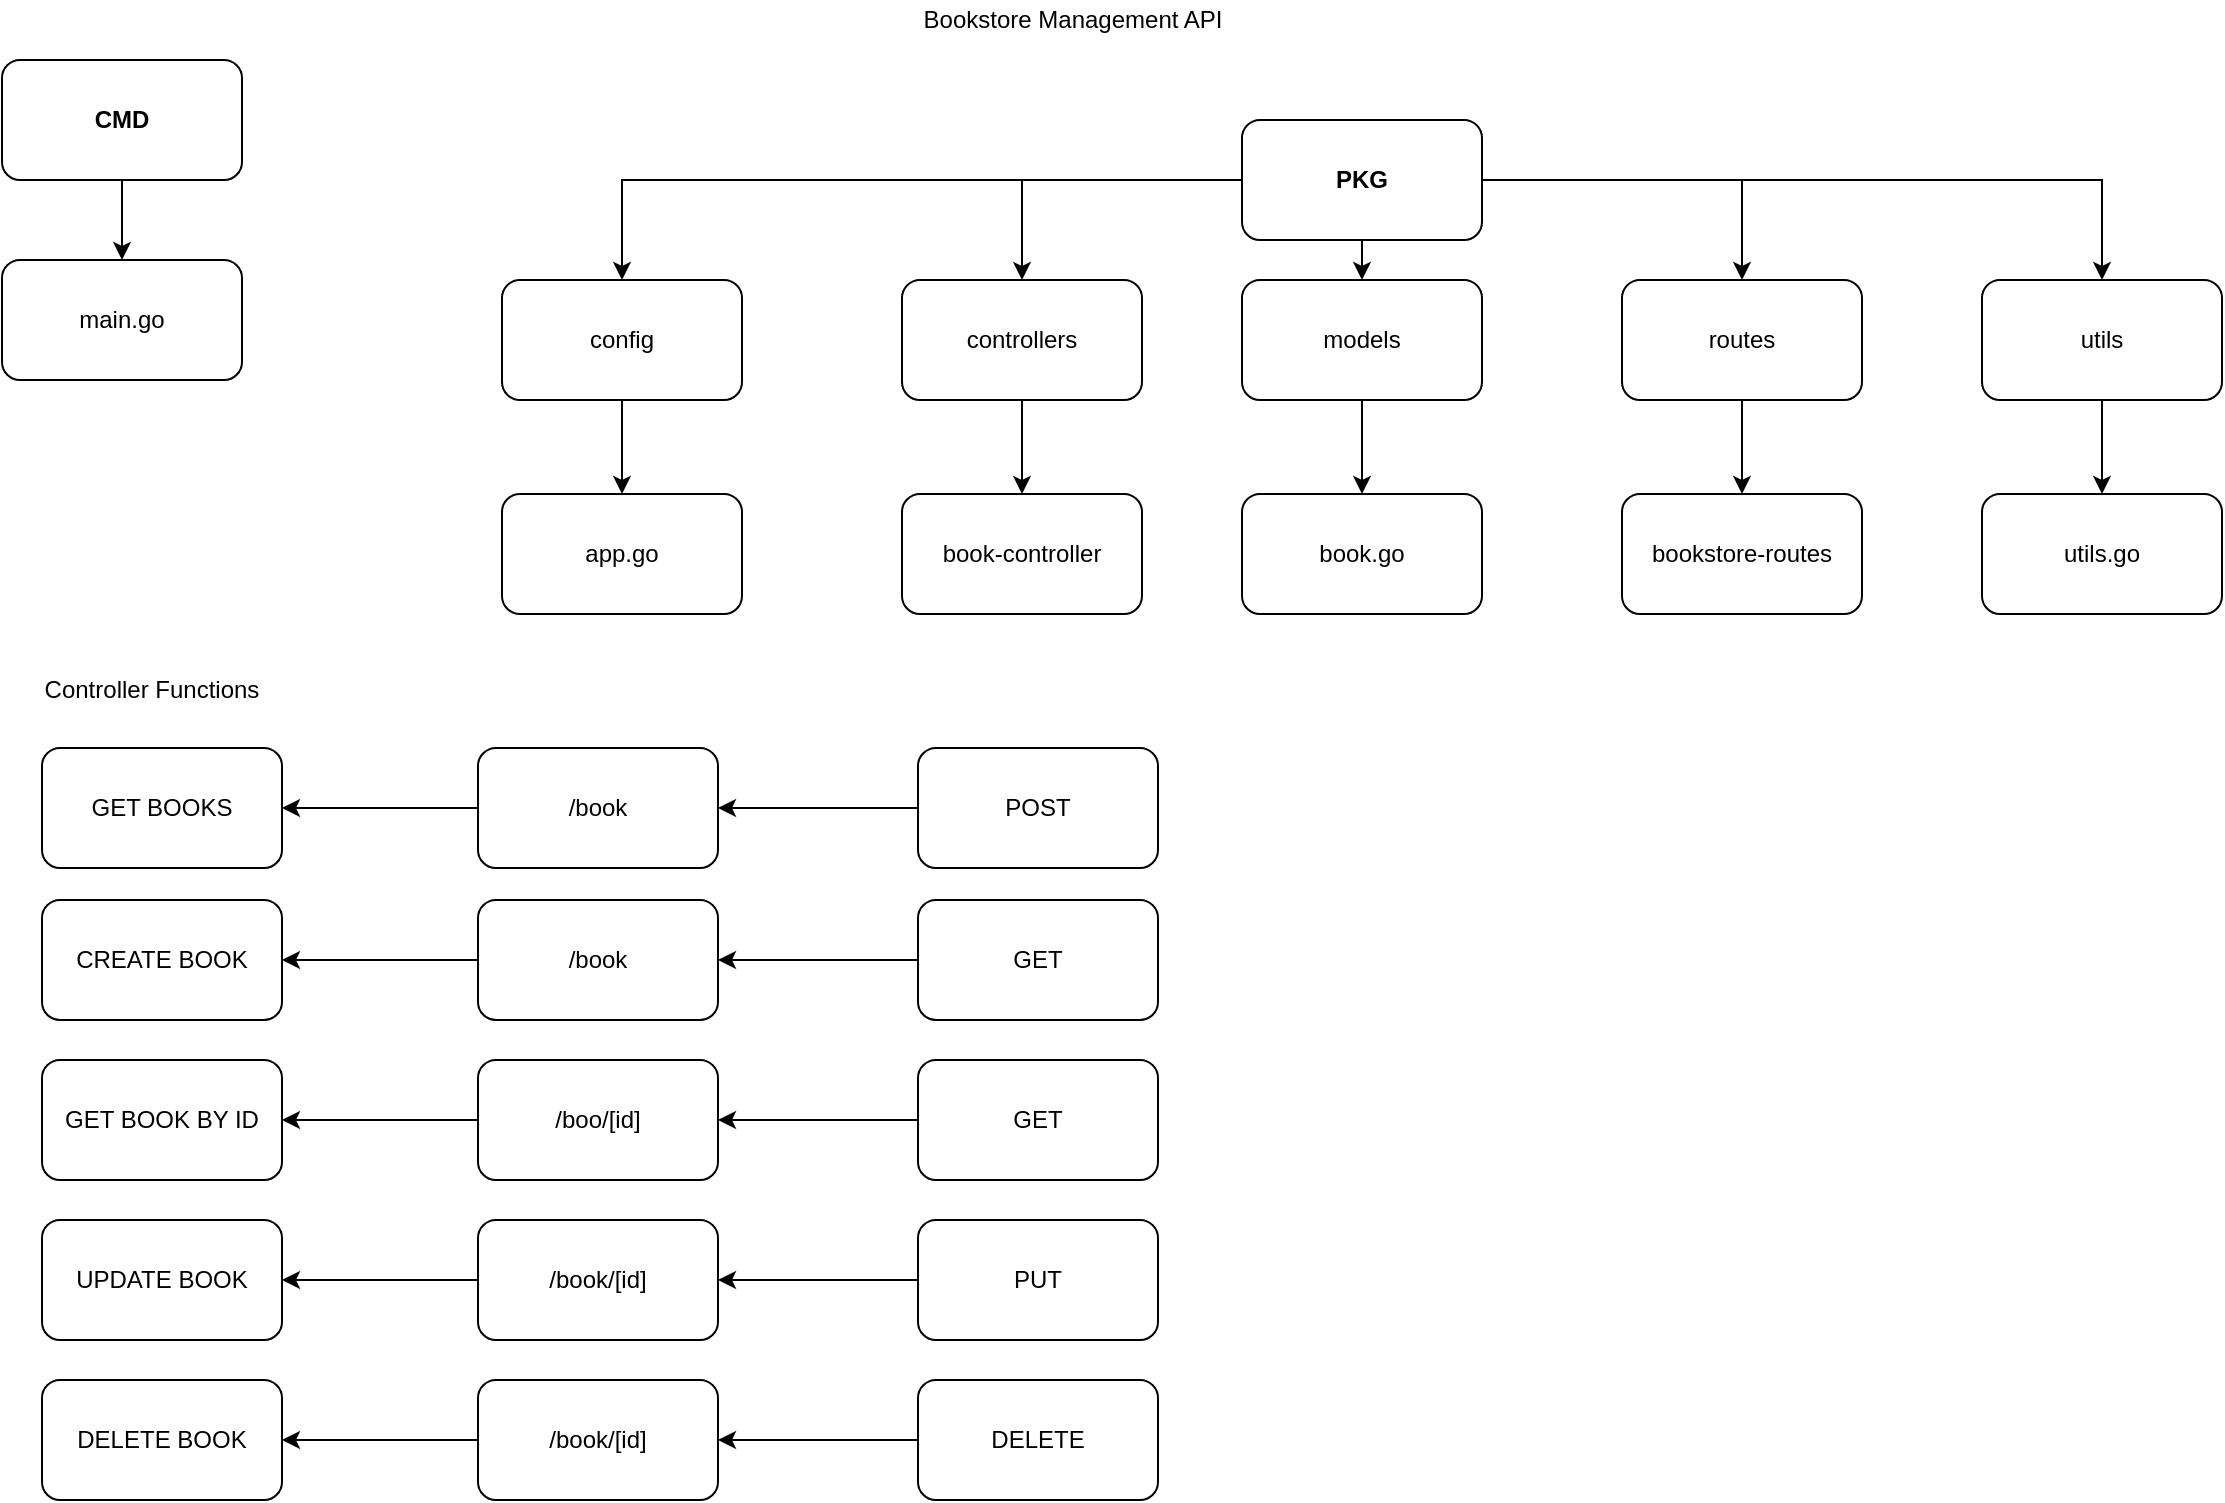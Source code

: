 <mxfile version="18.0.7" type="github">
  <diagram id="lyFeiDUJgPDv9vm-eMYZ" name="Page-1">
    <mxGraphModel dx="1422" dy="836" grid="1" gridSize="10" guides="1" tooltips="1" connect="1" arrows="1" fold="1" page="1" pageScale="1" pageWidth="1169" pageHeight="827" math="0" shadow="0">
      <root>
        <mxCell id="0" />
        <mxCell id="1" parent="0" />
        <mxCell id="_4WXXihwEJ4ovtFCO9xn-1" value="Bookstore Management API" style="text;html=1;align=center;verticalAlign=middle;resizable=0;points=[];autosize=1;strokeColor=none;fillColor=none;" vertex="1" parent="1">
          <mxGeometry x="505" y="40" width="160" height="20" as="geometry" />
        </mxCell>
        <mxCell id="_4WXXihwEJ4ovtFCO9xn-4" value="" style="edgeStyle=orthogonalEdgeStyle;rounded=0;orthogonalLoop=1;jettySize=auto;html=1;" edge="1" parent="1" source="_4WXXihwEJ4ovtFCO9xn-2" target="_4WXXihwEJ4ovtFCO9xn-3">
          <mxGeometry relative="1" as="geometry" />
        </mxCell>
        <mxCell id="_4WXXihwEJ4ovtFCO9xn-2" value="&lt;b&gt;CMD&lt;/b&gt;" style="rounded=1;whiteSpace=wrap;html=1;" vertex="1" parent="1">
          <mxGeometry x="50" y="70" width="120" height="60" as="geometry" />
        </mxCell>
        <mxCell id="_4WXXihwEJ4ovtFCO9xn-3" value="main.go" style="rounded=1;whiteSpace=wrap;html=1;" vertex="1" parent="1">
          <mxGeometry x="50" y="170" width="120" height="60" as="geometry" />
        </mxCell>
        <mxCell id="_4WXXihwEJ4ovtFCO9xn-11" style="edgeStyle=orthogonalEdgeStyle;rounded=0;orthogonalLoop=1;jettySize=auto;html=1;exitX=0;exitY=0.5;exitDx=0;exitDy=0;entryX=0.5;entryY=0;entryDx=0;entryDy=0;" edge="1" parent="1" source="_4WXXihwEJ4ovtFCO9xn-5" target="_4WXXihwEJ4ovtFCO9xn-6">
          <mxGeometry relative="1" as="geometry" />
        </mxCell>
        <mxCell id="_4WXXihwEJ4ovtFCO9xn-12" style="edgeStyle=orthogonalEdgeStyle;rounded=0;orthogonalLoop=1;jettySize=auto;html=1;exitX=0;exitY=0.5;exitDx=0;exitDy=0;entryX=0.5;entryY=0;entryDx=0;entryDy=0;" edge="1" parent="1" source="_4WXXihwEJ4ovtFCO9xn-5" target="_4WXXihwEJ4ovtFCO9xn-8">
          <mxGeometry relative="1" as="geometry" />
        </mxCell>
        <mxCell id="_4WXXihwEJ4ovtFCO9xn-13" style="edgeStyle=orthogonalEdgeStyle;rounded=0;orthogonalLoop=1;jettySize=auto;html=1;exitX=0.5;exitY=1;exitDx=0;exitDy=0;entryX=0.5;entryY=0;entryDx=0;entryDy=0;" edge="1" parent="1" source="_4WXXihwEJ4ovtFCO9xn-5" target="_4WXXihwEJ4ovtFCO9xn-7">
          <mxGeometry relative="1" as="geometry" />
        </mxCell>
        <mxCell id="_4WXXihwEJ4ovtFCO9xn-14" style="edgeStyle=orthogonalEdgeStyle;rounded=0;orthogonalLoop=1;jettySize=auto;html=1;exitX=1;exitY=0.5;exitDx=0;exitDy=0;" edge="1" parent="1" source="_4WXXihwEJ4ovtFCO9xn-5" target="_4WXXihwEJ4ovtFCO9xn-10">
          <mxGeometry relative="1" as="geometry" />
        </mxCell>
        <mxCell id="_4WXXihwEJ4ovtFCO9xn-15" style="edgeStyle=orthogonalEdgeStyle;rounded=0;orthogonalLoop=1;jettySize=auto;html=1;exitX=1;exitY=0.5;exitDx=0;exitDy=0;entryX=0.5;entryY=0;entryDx=0;entryDy=0;" edge="1" parent="1" source="_4WXXihwEJ4ovtFCO9xn-5" target="_4WXXihwEJ4ovtFCO9xn-9">
          <mxGeometry relative="1" as="geometry" />
        </mxCell>
        <mxCell id="_4WXXihwEJ4ovtFCO9xn-5" value="&lt;b&gt;PKG&lt;/b&gt;" style="rounded=1;whiteSpace=wrap;html=1;" vertex="1" parent="1">
          <mxGeometry x="670" y="100" width="120" height="60" as="geometry" />
        </mxCell>
        <mxCell id="_4WXXihwEJ4ovtFCO9xn-26" value="" style="edgeStyle=orthogonalEdgeStyle;rounded=0;orthogonalLoop=1;jettySize=auto;html=1;" edge="1" parent="1" source="_4WXXihwEJ4ovtFCO9xn-6" target="_4WXXihwEJ4ovtFCO9xn-17">
          <mxGeometry relative="1" as="geometry" />
        </mxCell>
        <mxCell id="_4WXXihwEJ4ovtFCO9xn-6" value="config" style="rounded=1;whiteSpace=wrap;html=1;" vertex="1" parent="1">
          <mxGeometry x="300" y="180" width="120" height="60" as="geometry" />
        </mxCell>
        <mxCell id="_4WXXihwEJ4ovtFCO9xn-24" value="" style="edgeStyle=orthogonalEdgeStyle;rounded=0;orthogonalLoop=1;jettySize=auto;html=1;" edge="1" parent="1" source="_4WXXihwEJ4ovtFCO9xn-7" target="_4WXXihwEJ4ovtFCO9xn-18">
          <mxGeometry relative="1" as="geometry" />
        </mxCell>
        <mxCell id="_4WXXihwEJ4ovtFCO9xn-7" value="models" style="rounded=1;whiteSpace=wrap;html=1;" vertex="1" parent="1">
          <mxGeometry x="670" y="180" width="120" height="60" as="geometry" />
        </mxCell>
        <mxCell id="_4WXXihwEJ4ovtFCO9xn-25" value="" style="edgeStyle=orthogonalEdgeStyle;rounded=0;orthogonalLoop=1;jettySize=auto;html=1;" edge="1" parent="1" source="_4WXXihwEJ4ovtFCO9xn-8" target="_4WXXihwEJ4ovtFCO9xn-19">
          <mxGeometry relative="1" as="geometry" />
        </mxCell>
        <mxCell id="_4WXXihwEJ4ovtFCO9xn-8" value="controllers" style="rounded=1;whiteSpace=wrap;html=1;" vertex="1" parent="1">
          <mxGeometry x="500" y="180" width="120" height="60" as="geometry" />
        </mxCell>
        <mxCell id="_4WXXihwEJ4ovtFCO9xn-23" value="" style="edgeStyle=orthogonalEdgeStyle;rounded=0;orthogonalLoop=1;jettySize=auto;html=1;" edge="1" parent="1" source="_4WXXihwEJ4ovtFCO9xn-9" target="_4WXXihwEJ4ovtFCO9xn-20">
          <mxGeometry relative="1" as="geometry" />
        </mxCell>
        <mxCell id="_4WXXihwEJ4ovtFCO9xn-9" value="routes" style="rounded=1;whiteSpace=wrap;html=1;" vertex="1" parent="1">
          <mxGeometry x="860" y="180" width="120" height="60" as="geometry" />
        </mxCell>
        <mxCell id="_4WXXihwEJ4ovtFCO9xn-22" value="" style="edgeStyle=orthogonalEdgeStyle;rounded=0;orthogonalLoop=1;jettySize=auto;html=1;" edge="1" parent="1" source="_4WXXihwEJ4ovtFCO9xn-10" target="_4WXXihwEJ4ovtFCO9xn-21">
          <mxGeometry relative="1" as="geometry" />
        </mxCell>
        <mxCell id="_4WXXihwEJ4ovtFCO9xn-10" value="utils" style="rounded=1;whiteSpace=wrap;html=1;" vertex="1" parent="1">
          <mxGeometry x="1040" y="180" width="120" height="60" as="geometry" />
        </mxCell>
        <mxCell id="_4WXXihwEJ4ovtFCO9xn-17" value="app.go" style="rounded=1;whiteSpace=wrap;html=1;" vertex="1" parent="1">
          <mxGeometry x="300" y="287" width="120" height="60" as="geometry" />
        </mxCell>
        <mxCell id="_4WXXihwEJ4ovtFCO9xn-18" value="book.go" style="rounded=1;whiteSpace=wrap;html=1;" vertex="1" parent="1">
          <mxGeometry x="670" y="287" width="120" height="60" as="geometry" />
        </mxCell>
        <mxCell id="_4WXXihwEJ4ovtFCO9xn-19" value="book-controller" style="rounded=1;whiteSpace=wrap;html=1;" vertex="1" parent="1">
          <mxGeometry x="500" y="287" width="120" height="60" as="geometry" />
        </mxCell>
        <mxCell id="_4WXXihwEJ4ovtFCO9xn-20" value="bookstore-routes" style="rounded=1;whiteSpace=wrap;html=1;" vertex="1" parent="1">
          <mxGeometry x="860" y="287" width="120" height="60" as="geometry" />
        </mxCell>
        <mxCell id="_4WXXihwEJ4ovtFCO9xn-21" value="utils.go" style="rounded=1;whiteSpace=wrap;html=1;" vertex="1" parent="1">
          <mxGeometry x="1040" y="287" width="120" height="60" as="geometry" />
        </mxCell>
        <mxCell id="_4WXXihwEJ4ovtFCO9xn-27" value="Controller Functions&lt;br&gt;" style="text;html=1;strokeColor=none;fillColor=none;align=center;verticalAlign=middle;whiteSpace=wrap;rounded=0;" vertex="1" parent="1">
          <mxGeometry x="70" y="370" width="110" height="30" as="geometry" />
        </mxCell>
        <mxCell id="_4WXXihwEJ4ovtFCO9xn-29" value="GET BOOKS" style="rounded=1;whiteSpace=wrap;html=1;" vertex="1" parent="1">
          <mxGeometry x="70" y="414" width="120" height="60" as="geometry" />
        </mxCell>
        <mxCell id="_4WXXihwEJ4ovtFCO9xn-30" value="CREATE BOOK" style="rounded=1;whiteSpace=wrap;html=1;" vertex="1" parent="1">
          <mxGeometry x="70" y="490" width="120" height="60" as="geometry" />
        </mxCell>
        <mxCell id="_4WXXihwEJ4ovtFCO9xn-31" value="GET BOOK BY ID" style="rounded=1;whiteSpace=wrap;html=1;" vertex="1" parent="1">
          <mxGeometry x="70" y="570" width="120" height="60" as="geometry" />
        </mxCell>
        <mxCell id="_4WXXihwEJ4ovtFCO9xn-32" value="UPDATE BOOK" style="rounded=1;whiteSpace=wrap;html=1;" vertex="1" parent="1">
          <mxGeometry x="70" y="650" width="120" height="60" as="geometry" />
        </mxCell>
        <mxCell id="_4WXXihwEJ4ovtFCO9xn-33" value="DELETE BOOK" style="rounded=1;whiteSpace=wrap;html=1;" vertex="1" parent="1">
          <mxGeometry x="70" y="730" width="120" height="60" as="geometry" />
        </mxCell>
        <mxCell id="_4WXXihwEJ4ovtFCO9xn-45" value="" style="edgeStyle=orthogonalEdgeStyle;rounded=0;orthogonalLoop=1;jettySize=auto;html=1;" edge="1" parent="1" source="_4WXXihwEJ4ovtFCO9xn-34" target="_4WXXihwEJ4ovtFCO9xn-29">
          <mxGeometry relative="1" as="geometry" />
        </mxCell>
        <mxCell id="_4WXXihwEJ4ovtFCO9xn-34" value="/book" style="rounded=1;whiteSpace=wrap;html=1;" vertex="1" parent="1">
          <mxGeometry x="288" y="414" width="120" height="60" as="geometry" />
        </mxCell>
        <mxCell id="_4WXXihwEJ4ovtFCO9xn-47" value="" style="edgeStyle=orthogonalEdgeStyle;rounded=0;orthogonalLoop=1;jettySize=auto;html=1;" edge="1" parent="1" source="_4WXXihwEJ4ovtFCO9xn-35" target="_4WXXihwEJ4ovtFCO9xn-30">
          <mxGeometry relative="1" as="geometry" />
        </mxCell>
        <mxCell id="_4WXXihwEJ4ovtFCO9xn-35" value="/book" style="rounded=1;whiteSpace=wrap;html=1;" vertex="1" parent="1">
          <mxGeometry x="288" y="490" width="120" height="60" as="geometry" />
        </mxCell>
        <mxCell id="_4WXXihwEJ4ovtFCO9xn-49" value="" style="edgeStyle=orthogonalEdgeStyle;rounded=0;orthogonalLoop=1;jettySize=auto;html=1;" edge="1" parent="1" source="_4WXXihwEJ4ovtFCO9xn-36" target="_4WXXihwEJ4ovtFCO9xn-31">
          <mxGeometry relative="1" as="geometry" />
        </mxCell>
        <mxCell id="_4WXXihwEJ4ovtFCO9xn-36" value="/boo/[id]" style="rounded=1;whiteSpace=wrap;html=1;" vertex="1" parent="1">
          <mxGeometry x="288" y="570" width="120" height="60" as="geometry" />
        </mxCell>
        <mxCell id="_4WXXihwEJ4ovtFCO9xn-51" value="" style="edgeStyle=orthogonalEdgeStyle;rounded=0;orthogonalLoop=1;jettySize=auto;html=1;" edge="1" parent="1" source="_4WXXihwEJ4ovtFCO9xn-37" target="_4WXXihwEJ4ovtFCO9xn-32">
          <mxGeometry relative="1" as="geometry" />
        </mxCell>
        <mxCell id="_4WXXihwEJ4ovtFCO9xn-37" value="/book/[id]" style="rounded=1;whiteSpace=wrap;html=1;" vertex="1" parent="1">
          <mxGeometry x="288" y="650" width="120" height="60" as="geometry" />
        </mxCell>
        <mxCell id="_4WXXihwEJ4ovtFCO9xn-53" value="" style="edgeStyle=orthogonalEdgeStyle;rounded=0;orthogonalLoop=1;jettySize=auto;html=1;" edge="1" parent="1" source="_4WXXihwEJ4ovtFCO9xn-38" target="_4WXXihwEJ4ovtFCO9xn-33">
          <mxGeometry relative="1" as="geometry" />
        </mxCell>
        <mxCell id="_4WXXihwEJ4ovtFCO9xn-38" value="/book/[id]" style="rounded=1;whiteSpace=wrap;html=1;" vertex="1" parent="1">
          <mxGeometry x="288" y="730" width="120" height="60" as="geometry" />
        </mxCell>
        <mxCell id="_4WXXihwEJ4ovtFCO9xn-44" value="" style="edgeStyle=orthogonalEdgeStyle;rounded=0;orthogonalLoop=1;jettySize=auto;html=1;" edge="1" parent="1" source="_4WXXihwEJ4ovtFCO9xn-39" target="_4WXXihwEJ4ovtFCO9xn-34">
          <mxGeometry relative="1" as="geometry" />
        </mxCell>
        <mxCell id="_4WXXihwEJ4ovtFCO9xn-39" value="POST" style="rounded=1;whiteSpace=wrap;html=1;" vertex="1" parent="1">
          <mxGeometry x="508" y="414" width="120" height="60" as="geometry" />
        </mxCell>
        <mxCell id="_4WXXihwEJ4ovtFCO9xn-46" value="" style="edgeStyle=orthogonalEdgeStyle;rounded=0;orthogonalLoop=1;jettySize=auto;html=1;" edge="1" parent="1" source="_4WXXihwEJ4ovtFCO9xn-40" target="_4WXXihwEJ4ovtFCO9xn-35">
          <mxGeometry relative="1" as="geometry" />
        </mxCell>
        <mxCell id="_4WXXihwEJ4ovtFCO9xn-40" value="GET" style="rounded=1;whiteSpace=wrap;html=1;" vertex="1" parent="1">
          <mxGeometry x="508" y="490" width="120" height="60" as="geometry" />
        </mxCell>
        <mxCell id="_4WXXihwEJ4ovtFCO9xn-48" value="" style="edgeStyle=orthogonalEdgeStyle;rounded=0;orthogonalLoop=1;jettySize=auto;html=1;" edge="1" parent="1" source="_4WXXihwEJ4ovtFCO9xn-41" target="_4WXXihwEJ4ovtFCO9xn-36">
          <mxGeometry relative="1" as="geometry" />
        </mxCell>
        <mxCell id="_4WXXihwEJ4ovtFCO9xn-41" value="GET" style="rounded=1;whiteSpace=wrap;html=1;" vertex="1" parent="1">
          <mxGeometry x="508" y="570" width="120" height="60" as="geometry" />
        </mxCell>
        <mxCell id="_4WXXihwEJ4ovtFCO9xn-50" value="" style="edgeStyle=orthogonalEdgeStyle;rounded=0;orthogonalLoop=1;jettySize=auto;html=1;" edge="1" parent="1" source="_4WXXihwEJ4ovtFCO9xn-42" target="_4WXXihwEJ4ovtFCO9xn-37">
          <mxGeometry relative="1" as="geometry" />
        </mxCell>
        <mxCell id="_4WXXihwEJ4ovtFCO9xn-42" value="PUT" style="rounded=1;whiteSpace=wrap;html=1;" vertex="1" parent="1">
          <mxGeometry x="508" y="650" width="120" height="60" as="geometry" />
        </mxCell>
        <mxCell id="_4WXXihwEJ4ovtFCO9xn-52" value="" style="edgeStyle=orthogonalEdgeStyle;rounded=0;orthogonalLoop=1;jettySize=auto;html=1;" edge="1" parent="1" source="_4WXXihwEJ4ovtFCO9xn-43" target="_4WXXihwEJ4ovtFCO9xn-38">
          <mxGeometry relative="1" as="geometry" />
        </mxCell>
        <mxCell id="_4WXXihwEJ4ovtFCO9xn-43" value="DELETE" style="rounded=1;whiteSpace=wrap;html=1;" vertex="1" parent="1">
          <mxGeometry x="508" y="730" width="120" height="60" as="geometry" />
        </mxCell>
      </root>
    </mxGraphModel>
  </diagram>
</mxfile>
